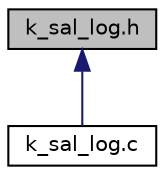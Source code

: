 digraph "k_sal_log.h"
{
 // LATEX_PDF_SIZE
  edge [fontname="Helvetica",fontsize="10",labelfontname="Helvetica",labelfontsize="10"];
  node [fontname="Helvetica",fontsize="10",shape=record];
  Node1 [label="k_sal_log.h",height=0.2,width=0.4,color="black", fillcolor="grey75", style="filled", fontcolor="black",tooltip="Interface for log operation."];
  Node1 -> Node2 [dir="back",color="midnightblue",fontsize="10",style="solid",fontname="Helvetica"];
  Node2 [label="k_sal_log.c",height=0.2,width=0.4,color="black", fillcolor="white", style="filled",URL="$k__sal__log_8c.html",tooltip="SAL log for Generic PSA."];
}
